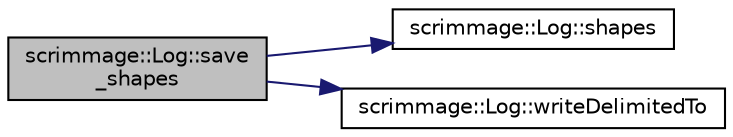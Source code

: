 digraph "scrimmage::Log::save_shapes"
{
 // LATEX_PDF_SIZE
  edge [fontname="Helvetica",fontsize="10",labelfontname="Helvetica",labelfontsize="10"];
  node [fontname="Helvetica",fontsize="10",shape=record];
  rankdir="LR";
  Node1 [label="scrimmage::Log::save\l_shapes",height=0.2,width=0.4,color="black", fillcolor="grey75", style="filled", fontcolor="black",tooltip=" "];
  Node1 -> Node2 [color="midnightblue",fontsize="10",style="solid",fontname="Helvetica"];
  Node2 [label="scrimmage::Log::shapes",height=0.2,width=0.4,color="black", fillcolor="white", style="filled",URL="$classscrimmage_1_1Log.html#ac3adadb723e8ec1ace61dbc8361bef8c",tooltip=" "];
  Node1 -> Node3 [color="midnightblue",fontsize="10",style="solid",fontname="Helvetica"];
  Node3 [label="scrimmage::Log::writeDelimitedTo",height=0.2,width=0.4,color="black", fillcolor="white", style="filled",URL="$classscrimmage_1_1Log.html#aa2de7df9ae5e25c00519af0dfd6faa0a",tooltip=" "];
}
